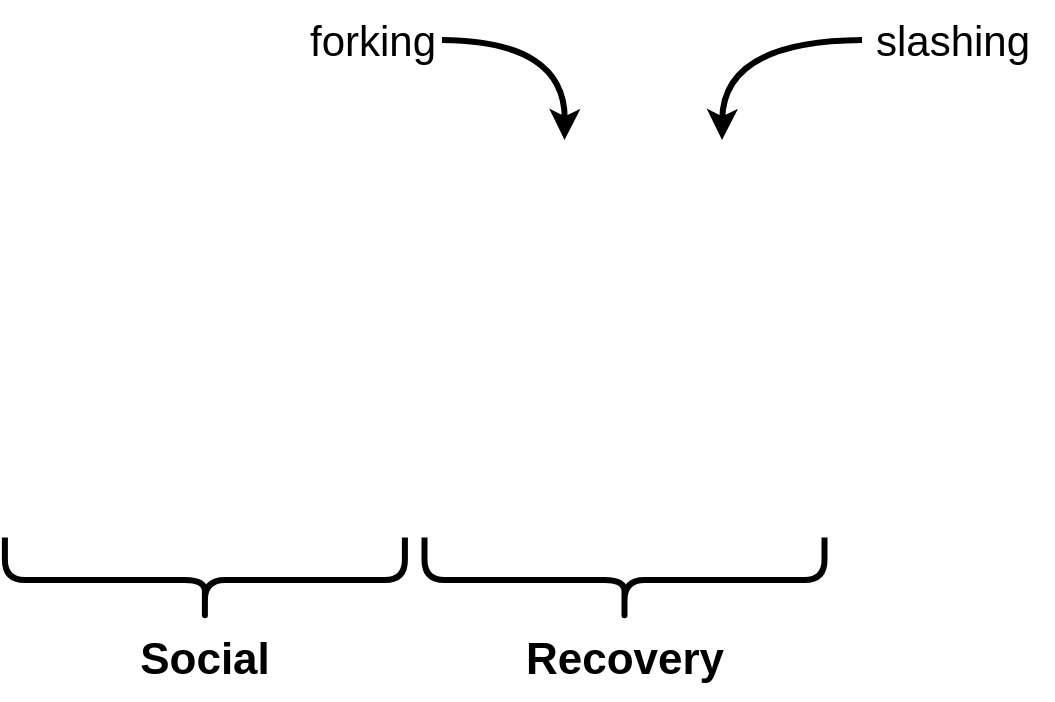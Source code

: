 <mxfile version="20.5.3" type="github">
  <diagram id="Rk1wXv1y2VstKtyzl4yg" name="Page-1">
    <mxGraphModel dx="1426" dy="794" grid="1" gridSize="10" guides="1" tooltips="1" connect="1" arrows="1" fold="1" page="1" pageScale="1" pageWidth="850" pageHeight="1100" math="0" shadow="0">
      <root>
        <mxCell id="0" />
        <mxCell id="1" parent="0" />
        <mxCell id="WfoDyWuiCRt4YZBeNyyr-1" value="" style="shape=image;verticalLabelPosition=bottom;labelBackgroundColor=default;verticalAlign=top;aspect=fixed;imageAspect=0;image=https://static-00.iconduck.com/assets.00/waving-black-flag-emoji-439x512-q1z0q6kg.png;" vertex="1" parent="1">
          <mxGeometry x="200" y="250" width="162.91" height="190" as="geometry" />
        </mxCell>
        <mxCell id="WfoDyWuiCRt4YZBeNyyr-2" value="" style="shape=image;verticalLabelPosition=bottom;labelBackgroundColor=default;verticalAlign=top;aspect=fixed;imageAspect=0;image=https://images.emojiterra.com/twitter/v13.1/512px/1f374.png;" vertex="1" parent="1">
          <mxGeometry x="396.25" y="250" width="190" height="190" as="geometry" />
        </mxCell>
        <mxCell id="WfoDyWuiCRt4YZBeNyyr-3" value="" style="shape=curlyBracket;whiteSpace=wrap;html=1;rounded=1;flipH=1;labelPosition=right;verticalLabelPosition=middle;align=left;verticalAlign=middle;strokeWidth=3;rotation=90;" vertex="1" parent="1">
          <mxGeometry x="260.2" y="360" width="42.5" height="200" as="geometry" />
        </mxCell>
        <mxCell id="WfoDyWuiCRt4YZBeNyyr-6" value="" style="shape=curlyBracket;whiteSpace=wrap;html=1;rounded=1;flipH=1;labelPosition=right;verticalLabelPosition=middle;align=left;verticalAlign=middle;strokeWidth=3;rotation=90;" vertex="1" parent="1">
          <mxGeometry x="470" y="360" width="42.5" height="200" as="geometry" />
        </mxCell>
        <mxCell id="WfoDyWuiCRt4YZBeNyyr-20" value="&lt;font style=&quot;user-select: auto; font-size: 22px;&quot;&gt;&lt;b&gt;Social&lt;/b&gt;&lt;/font&gt;" style="text;html=1;align=center;verticalAlign=middle;resizable=0;points=[];autosize=1;strokeColor=none;fillColor=none;" vertex="1" parent="1">
          <mxGeometry x="236.45" y="480" width="90" height="40" as="geometry" />
        </mxCell>
        <mxCell id="WfoDyWuiCRt4YZBeNyyr-21" value="&lt;font style=&quot;user-select: auto; font-size: 22px;&quot;&gt;&lt;b&gt;Recovery&lt;/b&gt;&lt;/font&gt;" style="text;html=1;align=center;verticalAlign=middle;resizable=0;points=[];autosize=1;strokeColor=none;fillColor=none;" vertex="1" parent="1">
          <mxGeometry x="431.25" y="480" width="120" height="40" as="geometry" />
        </mxCell>
        <mxCell id="WfoDyWuiCRt4YZBeNyyr-22" value="" style="edgeStyle=orthogonalEdgeStyle;endArrow=classic;html=1;rounded=0;fontSize=22;curved=1;strokeWidth=3;" edge="1" parent="1">
          <mxGeometry width="50" height="50" relative="1" as="geometry">
            <mxPoint x="400" y="190" as="sourcePoint" />
            <mxPoint x="461.25" y="240" as="targetPoint" />
          </mxGeometry>
        </mxCell>
        <mxCell id="WfoDyWuiCRt4YZBeNyyr-23" value="" style="edgeStyle=orthogonalEdgeStyle;endArrow=classic;html=1;rounded=0;fontSize=22;curved=1;strokeWidth=3;" edge="1" parent="1">
          <mxGeometry width="50" height="50" relative="1" as="geometry">
            <mxPoint x="610" y="190" as="sourcePoint" />
            <mxPoint x="540" y="240" as="targetPoint" />
          </mxGeometry>
        </mxCell>
        <mxCell id="WfoDyWuiCRt4YZBeNyyr-24" value="&lt;span style=&quot;user-select: auto;&quot;&gt;&lt;span style=&quot;user-select: auto;&quot;&gt;&lt;font style=&quot;user-select: auto; font-size: 21px;&quot;&gt;forking&lt;/font&gt;&lt;/span&gt;&lt;/span&gt;" style="text;html=1;align=center;verticalAlign=middle;resizable=0;points=[];autosize=1;strokeColor=none;fillColor=none;" vertex="1" parent="1">
          <mxGeometry x="320" y="170" width="90" height="40" as="geometry" />
        </mxCell>
        <mxCell id="WfoDyWuiCRt4YZBeNyyr-25" value="&lt;span style=&quot;user-select: auto;&quot;&gt;&lt;span style=&quot;user-select: auto;&quot;&gt;&lt;font style=&quot;user-select: auto; font-size: 21px;&quot;&gt;slashing&lt;/font&gt;&lt;/span&gt;&lt;/span&gt;" style="text;html=1;align=center;verticalAlign=middle;resizable=0;points=[];autosize=1;strokeColor=none;fillColor=none;" vertex="1" parent="1">
          <mxGeometry x="605" y="170" width="100" height="40" as="geometry" />
        </mxCell>
      </root>
    </mxGraphModel>
  </diagram>
</mxfile>
